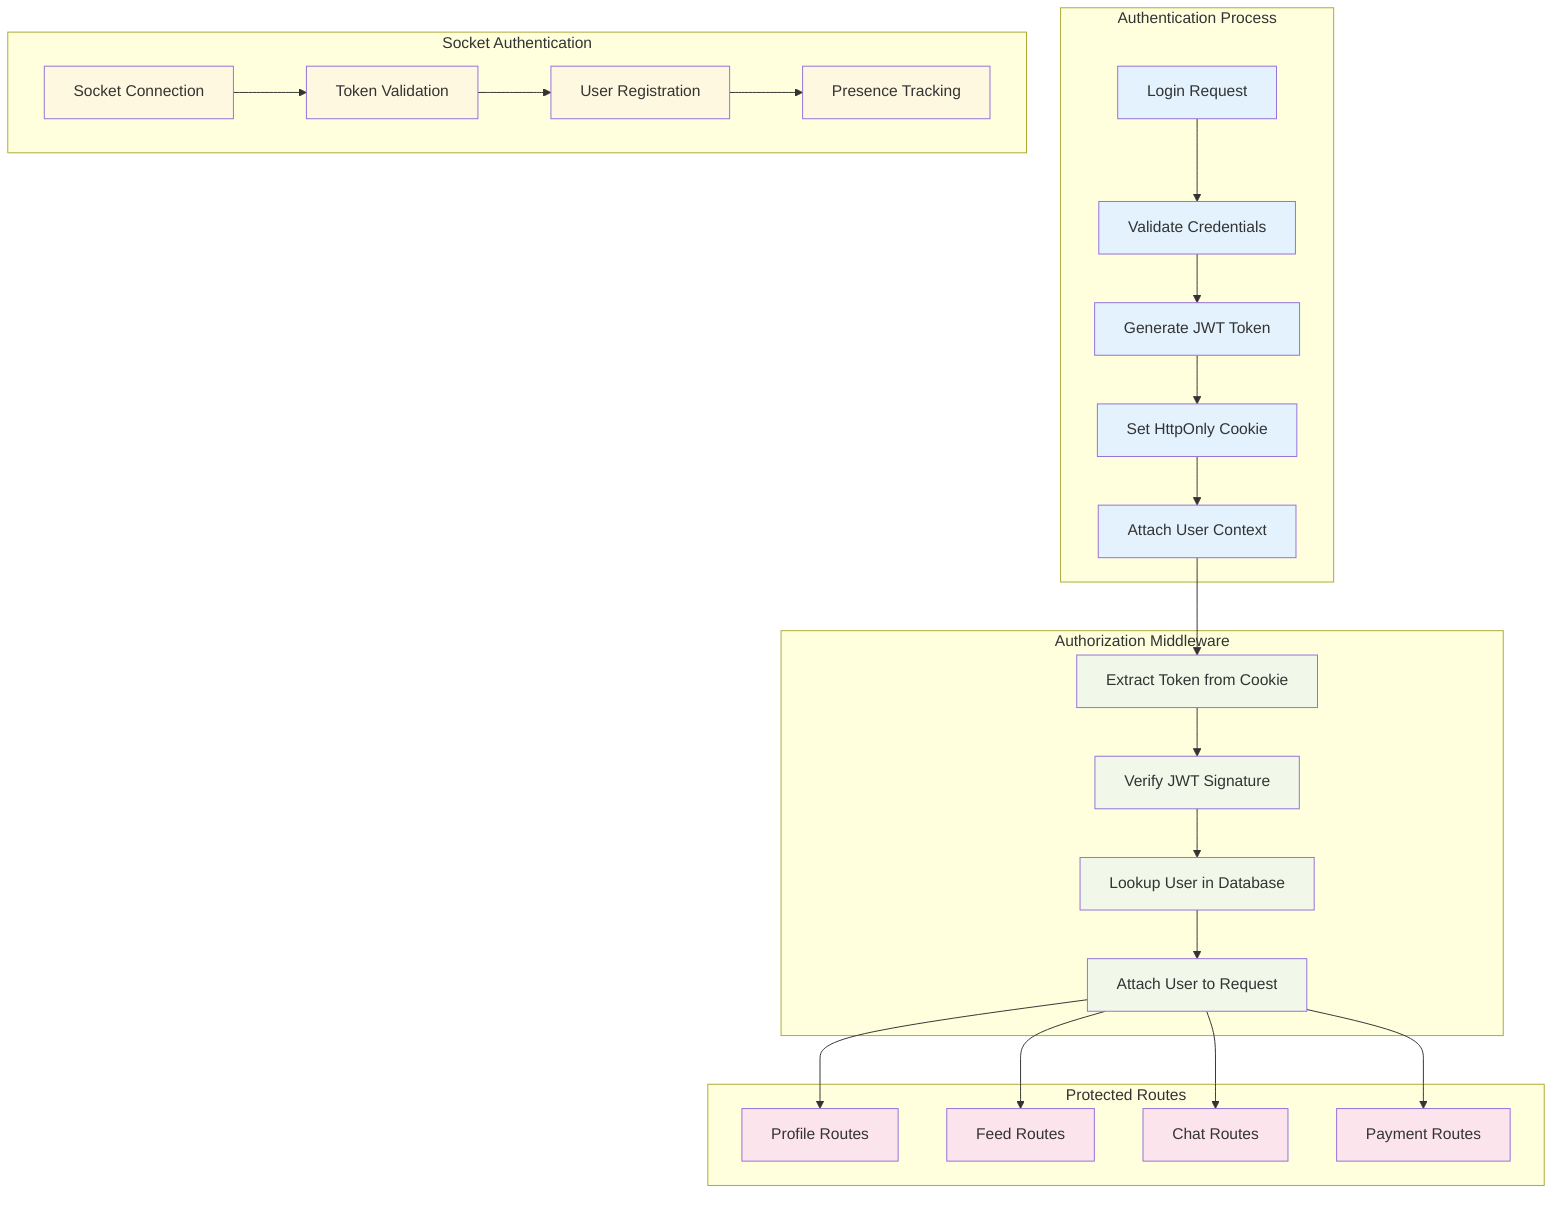 graph TB
    subgraph "Authentication Process"
        LOGIN_REQUEST[Login Request]
        CREDENTIAL_CHECK[Validate Credentials]
        JWT_GENERATION[Generate JWT Token]
        COOKIE_SET[Set HttpOnly Cookie]
        USER_CONTEXT[Attach User Context]
    end
    
    subgraph "Authorization Middleware"
        TOKEN_EXTRACT[Extract Token from Cookie]
        TOKEN_VERIFY[Verify JWT Signature]
        USER_LOOKUP[Lookup User in Database]
        REQUEST_ATTACH[Attach User to Request]
    end
    
    subgraph "Protected Routes"
        PROFILE_ROUTES[Profile Routes]
        FEED_ROUTES[Feed Routes]
        CHAT_ROUTES[Chat Routes]
        PAYMENT_ROUTES[Payment Routes]
    end
    
    subgraph "Socket Authentication"
        SOCKET_CONNECT[Socket Connection]
        SOCKET_TOKEN[Token Validation]
        SOCKET_REGISTER[User Registration]
        PRESENCE_TRACK[Presence Tracking]
    end
    
    %% Authentication flow
    LOGIN_REQUEST --> CREDENTIAL_CHECK
    CREDENTIAL_CHECK --> JWT_GENERATION
    JWT_GENERATION --> COOKIE_SET
    COOKIE_SET --> USER_CONTEXT
    
    %% Authorization flow
    USER_CONTEXT --> TOKEN_EXTRACT
    TOKEN_EXTRACT --> TOKEN_VERIFY
    TOKEN_VERIFY --> USER_LOOKUP
    USER_LOOKUP --> REQUEST_ATTACH
    
    %% Route protection
    REQUEST_ATTACH --> PROFILE_ROUTES
    REQUEST_ATTACH --> FEED_ROUTES
    REQUEST_ATTACH --> CHAT_ROUTES
    REQUEST_ATTACH --> PAYMENT_ROUTES
    
    %% Socket authentication
    SOCKET_CONNECT --> SOCKET_TOKEN
    SOCKET_TOKEN --> SOCKET_REGISTER
    SOCKET_REGISTER --> PRESENCE_TRACK
    
    %% Styling
    classDef auth fill:#e3f2fd
    classDef middleware fill:#f1f8e9
    classDef routes fill:#fce4ec
    classDef socket fill:#fff8e1
    
    class LOGIN_REQUEST,CREDENTIAL_CHECK,JWT_GENERATION,COOKIE_SET,USER_CONTEXT auth
    class TOKEN_EXTRACT,TOKEN_VERIFY,USER_LOOKUP,REQUEST_ATTACH middleware
    class PROFILE_ROUTES,FEED_ROUTES,CHAT_ROUTES,PAYMENT_ROUTES routes
    class SOCKET_CONNECT,SOCKET_TOKEN,SOCKET_REGISTER,PRESENCE_TRACK socket